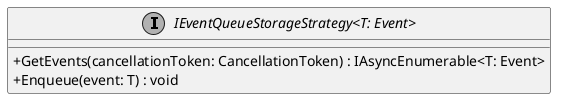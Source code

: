 @startuml
skinparam monochrome true
skinparam classAttributeIconSize 0
!startsub default
interface "IEventQueueStorageStrategy<T: Event>" {
    + GetEvents(cancellationToken: CancellationToken) : IAsyncEnumerable<T: Event>
    + Enqueue(event: T) : void
}
!endsub
@enduml